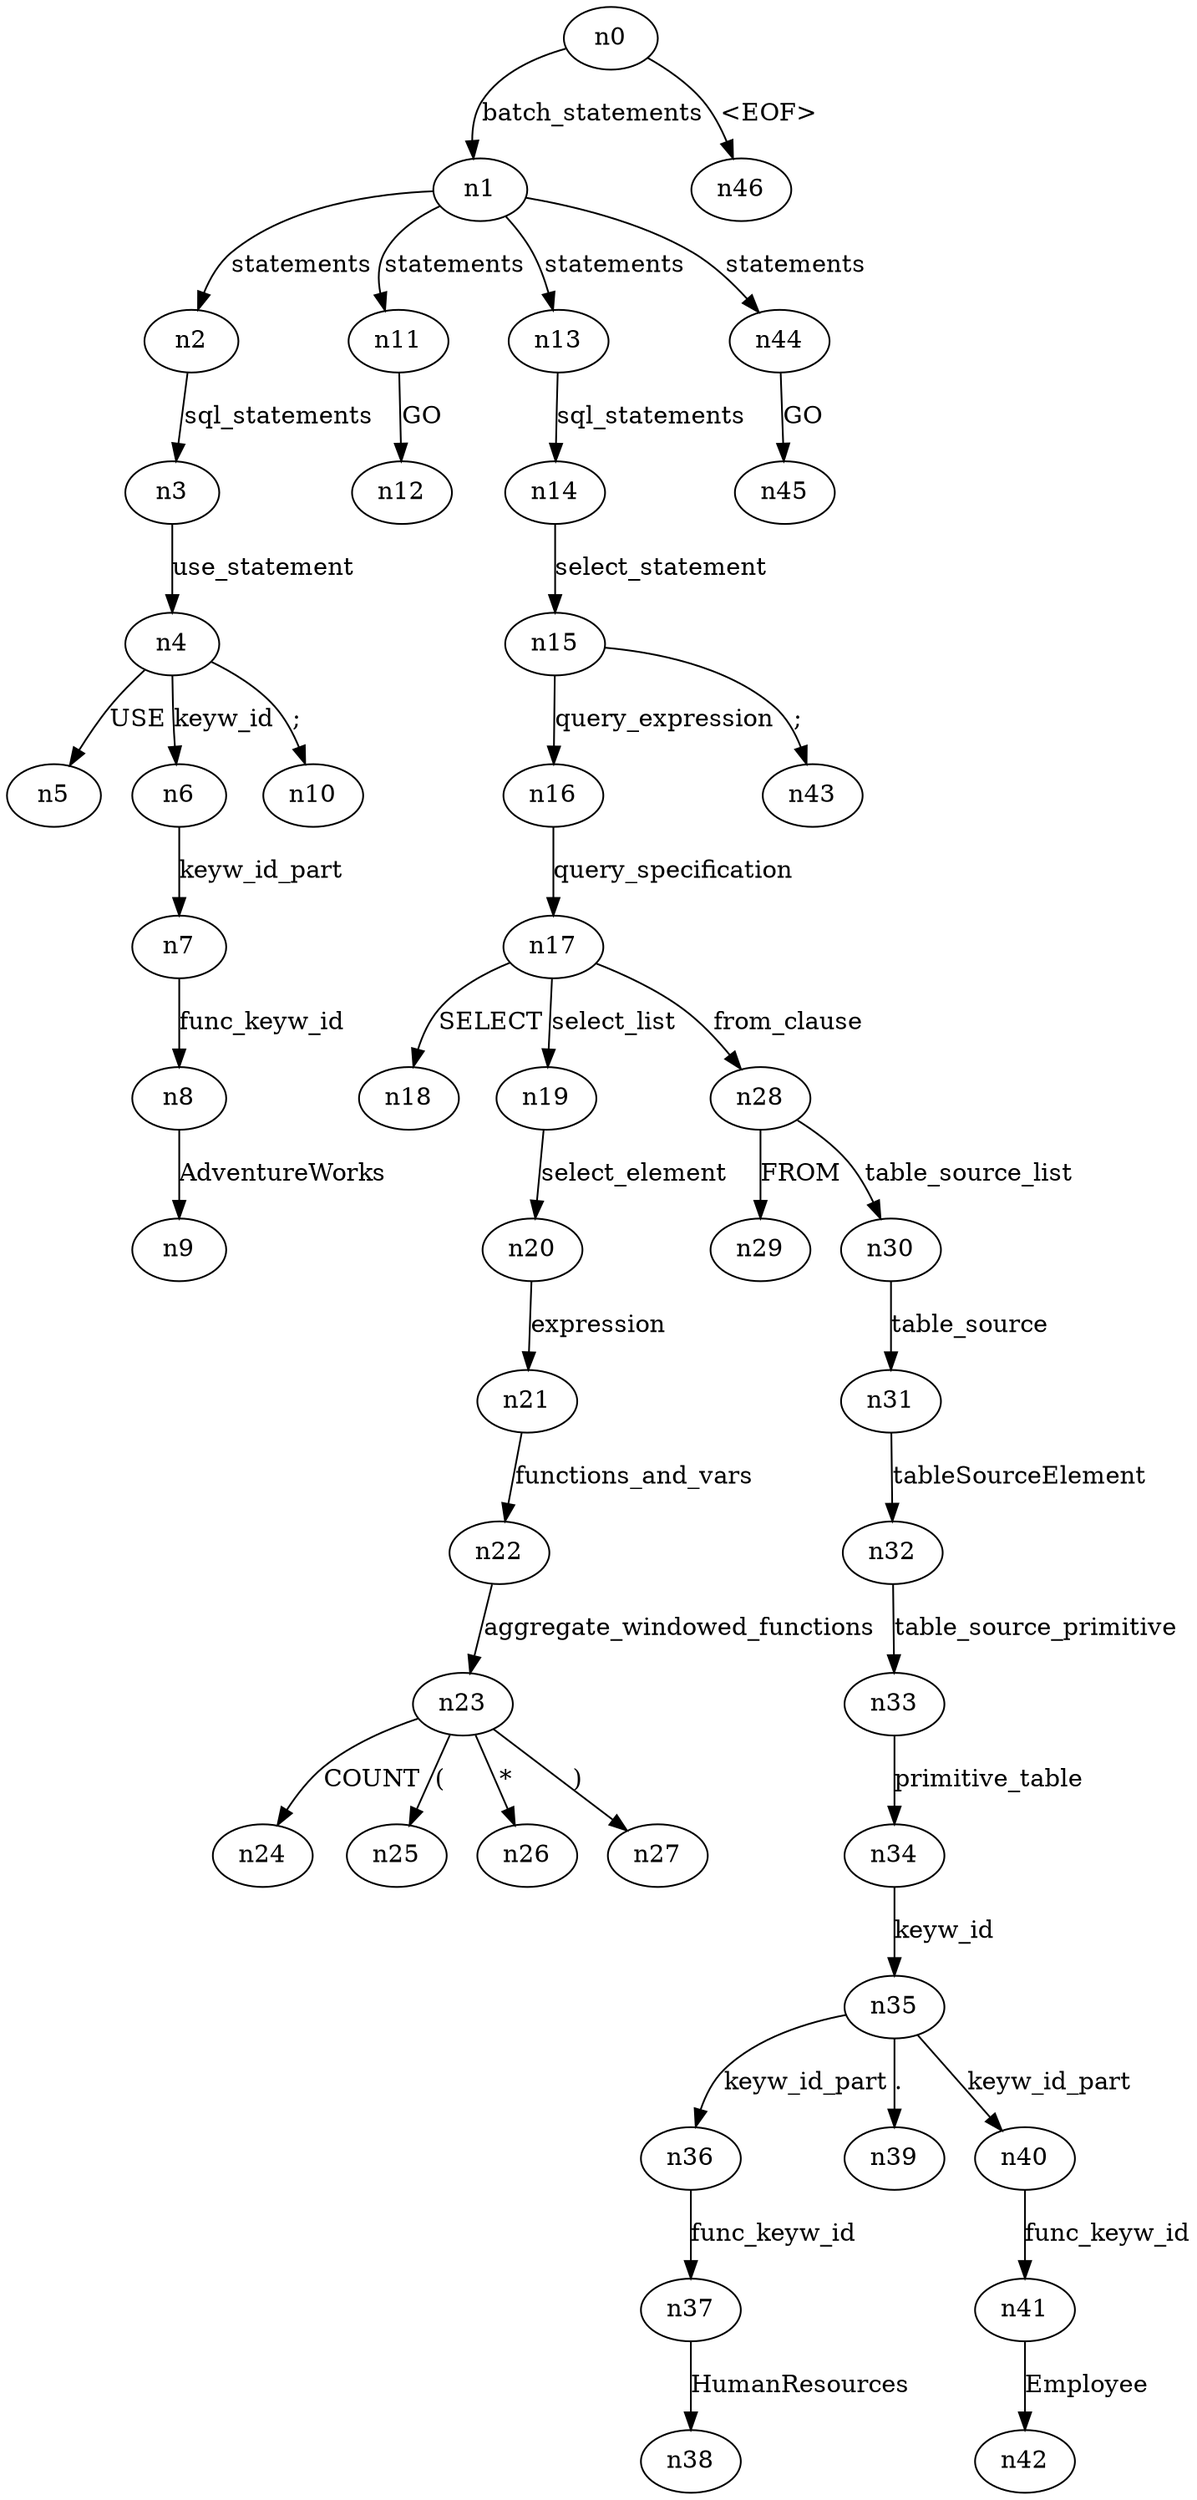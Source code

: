 digraph ParseTree {
  n0 -> n1 [label="batch_statements"];
  n1 -> n2 [label="statements"];
  n2 -> n3 [label="sql_statements"];
  n3 -> n4 [label="use_statement"];
  n4 -> n5 [label="USE"];
  n4 -> n6 [label="keyw_id"];
  n6 -> n7 [label="keyw_id_part"];
  n7 -> n8 [label="func_keyw_id"];
  n8 -> n9 [label="AdventureWorks"];
  n4 -> n10 [label=";"];
  n1 -> n11 [label="statements"];
  n11 -> n12 [label="GO"];
  n1 -> n13 [label="statements"];
  n13 -> n14 [label="sql_statements"];
  n14 -> n15 [label="select_statement"];
  n15 -> n16 [label="query_expression"];
  n16 -> n17 [label="query_specification"];
  n17 -> n18 [label="SELECT"];
  n17 -> n19 [label="select_list"];
  n19 -> n20 [label="select_element"];
  n20 -> n21 [label="expression"];
  n21 -> n22 [label="functions_and_vars"];
  n22 -> n23 [label="aggregate_windowed_functions"];
  n23 -> n24 [label="COUNT"];
  n23 -> n25 [label="("];
  n23 -> n26 [label="*"];
  n23 -> n27 [label=")"];
  n17 -> n28 [label="from_clause"];
  n28 -> n29 [label="FROM"];
  n28 -> n30 [label="table_source_list"];
  n30 -> n31 [label="table_source"];
  n31 -> n32 [label="tableSourceElement"];
  n32 -> n33 [label="table_source_primitive"];
  n33 -> n34 [label="primitive_table"];
  n34 -> n35 [label="keyw_id"];
  n35 -> n36 [label="keyw_id_part"];
  n36 -> n37 [label="func_keyw_id"];
  n37 -> n38 [label="HumanResources"];
  n35 -> n39 [label="."];
  n35 -> n40 [label="keyw_id_part"];
  n40 -> n41 [label="func_keyw_id"];
  n41 -> n42 [label="Employee"];
  n15 -> n43 [label=";"];
  n1 -> n44 [label="statements"];
  n44 -> n45 [label="GO"];
  n0 -> n46 [label="<EOF>"];
}